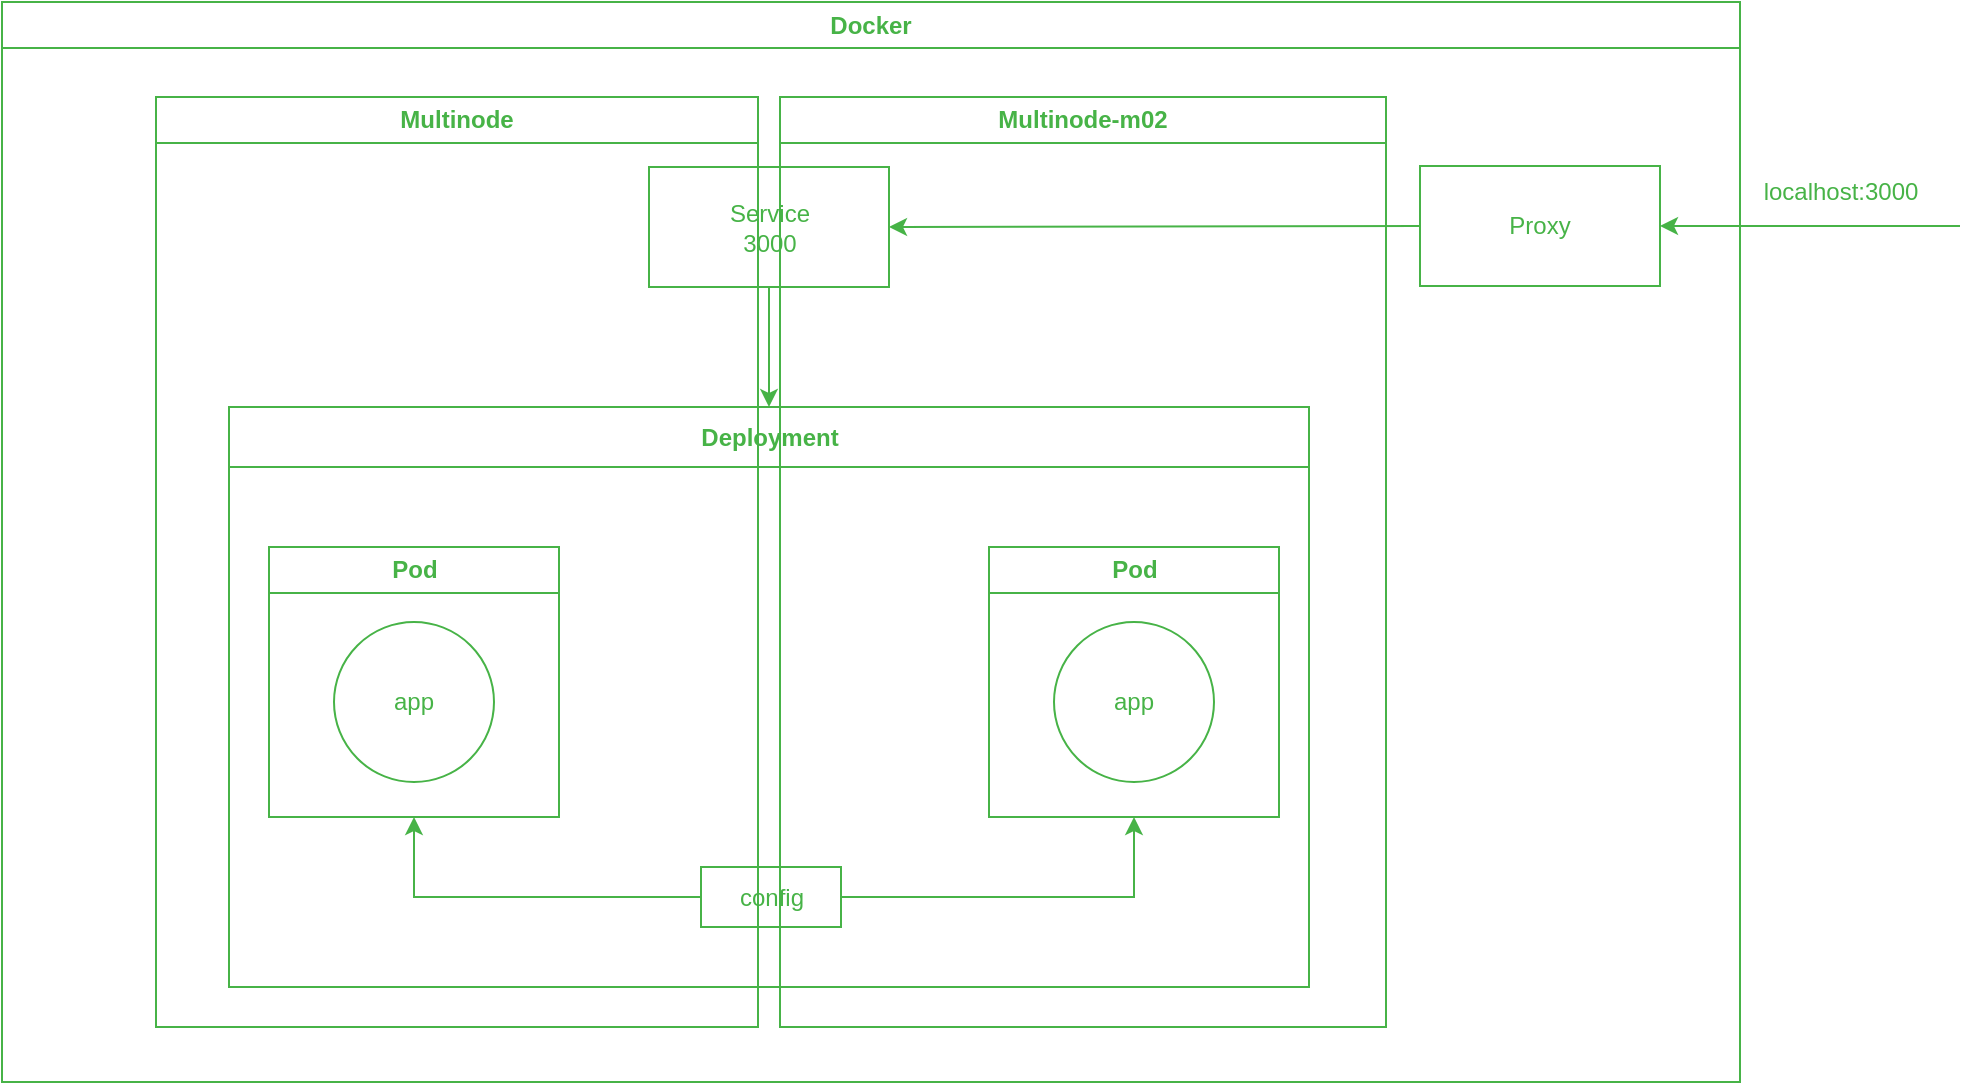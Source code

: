 <mxfile version="22.1.3" type="device">
  <diagram name="Page-1" id="F3PHxVKM1yOQ9DfEnaqc">
    <mxGraphModel dx="1518" dy="383" grid="1" gridSize="10" guides="1" tooltips="1" connect="1" arrows="1" fold="1" page="1" pageScale="1" pageWidth="827" pageHeight="1169" background="none" math="0" shadow="0">
      <root>
        <mxCell id="0" />
        <mxCell id="1" parent="0" />
        <mxCell id="1IW16SQAIGbm7M17Fada-5" value="&lt;font color=&quot;#47b347&quot;&gt;Docker&lt;/font&gt;" style="swimlane;whiteSpace=wrap;html=1;fontColor=#66FF66;strokeColor=#47B347;labelBackgroundColor=none;fillColor=none;" parent="1" vertex="1">
          <mxGeometry x="-99" y="160" width="869" height="540" as="geometry" />
        </mxCell>
        <mxCell id="nWGFYipzO0famYZCPNDL-2" value="" style="endArrow=classic;html=1;rounded=0;entryX=1;entryY=0.5;entryDx=0;entryDy=0;fontColor=#66FF66;strokeColor=#47B347;labelBackgroundColor=none;" parent="1IW16SQAIGbm7M17Fada-5" edge="1" target="A31Ir-WQfzddoe73nAoO-6">
          <mxGeometry width="50" height="50" relative="1" as="geometry">
            <mxPoint x="979" y="112" as="sourcePoint" />
            <mxPoint x="989" y="217.75" as="targetPoint" />
          </mxGeometry>
        </mxCell>
        <mxCell id="A31Ir-WQfzddoe73nAoO-4" value="Service&lt;br&gt;3000" style="rounded=0;whiteSpace=wrap;html=1;fillColor=none;strokeColor=#47B347;fontColor=#47B347;" vertex="1" parent="1IW16SQAIGbm7M17Fada-5">
          <mxGeometry x="323.5" y="82.5" width="120" height="60" as="geometry" />
        </mxCell>
        <mxCell id="1IW16SQAIGbm7M17Fada-4" value="&lt;font color=&quot;#47b347&quot;&gt;Multinode&lt;br&gt;&lt;/font&gt;" style="swimlane;whiteSpace=wrap;html=1;fontColor=#66FF66;strokeColor=#47B347;labelBackgroundColor=none;fillColor=none;" parent="1IW16SQAIGbm7M17Fada-5" vertex="1">
          <mxGeometry x="77" y="47.5" width="301" height="465" as="geometry" />
        </mxCell>
        <mxCell id="A31Ir-WQfzddoe73nAoO-1" value="&lt;font color=&quot;#47b347&quot;&gt;Multinode-m02&lt;br&gt;&lt;/font&gt;" style="swimlane;whiteSpace=wrap;html=1;fontColor=#66FF66;strokeColor=#47B347;labelBackgroundColor=none;fillColor=none;" vertex="1" parent="1IW16SQAIGbm7M17Fada-5">
          <mxGeometry x="389" y="47.5" width="303" height="465" as="geometry" />
        </mxCell>
        <mxCell id="fz3nPnazKkWcJA0CuhD2-11" value="&lt;font color=&quot;#47b347&quot;&gt;Deployment&lt;br&gt;&lt;/font&gt;" style="swimlane;whiteSpace=wrap;html=1;fontColor=#66FF66;strokeColor=#47B347;labelBackgroundColor=none;fillColor=none;startSize=30;" parent="1IW16SQAIGbm7M17Fada-5" vertex="1">
          <mxGeometry x="113.5" y="202.5" width="540" height="290" as="geometry" />
        </mxCell>
        <mxCell id="1IW16SQAIGbm7M17Fada-6" value="&lt;font color=&quot;#47b347&quot;&gt;Pod&lt;/font&gt;" style="swimlane;whiteSpace=wrap;html=1;fontColor=#66FF66;strokeColor=#47B347;labelBackgroundColor=none;fillColor=none;" parent="fz3nPnazKkWcJA0CuhD2-11" vertex="1">
          <mxGeometry x="20" y="70" width="145" height="135" as="geometry">
            <mxRectangle x="20" y="50" width="60" height="30" as="alternateBounds" />
          </mxGeometry>
        </mxCell>
        <mxCell id="1IW16SQAIGbm7M17Fada-7" value="&lt;font color=&quot;#47b347&quot;&gt;app&lt;/font&gt;" style="ellipse;whiteSpace=wrap;html=1;aspect=fixed;fontColor=#66FF66;strokeColor=#47B347;labelBackgroundColor=none;fillColor=none;" parent="1IW16SQAIGbm7M17Fada-6" vertex="1">
          <mxGeometry x="32.5" y="37.5" width="80" height="80" as="geometry" />
        </mxCell>
        <mxCell id="fz3nPnazKkWcJA0CuhD2-3" value="&lt;font color=&quot;#47b347&quot;&gt;Pod&lt;/font&gt;" style="swimlane;whiteSpace=wrap;html=1;fontColor=#66FF66;strokeColor=#47B347;labelBackgroundColor=none;fillColor=none;" parent="fz3nPnazKkWcJA0CuhD2-11" vertex="1">
          <mxGeometry x="380" y="70" width="145" height="135" as="geometry" />
        </mxCell>
        <mxCell id="fz3nPnazKkWcJA0CuhD2-4" value="&lt;font color=&quot;#47b347&quot;&gt;app&lt;/font&gt;" style="ellipse;whiteSpace=wrap;html=1;aspect=fixed;fontColor=#66FF66;strokeColor=#47B347;labelBackgroundColor=none;fillColor=none;" parent="fz3nPnazKkWcJA0CuhD2-3" vertex="1">
          <mxGeometry x="32.5" y="37.5" width="80" height="80" as="geometry" />
        </mxCell>
        <mxCell id="RgUsFBboZ1PsnpottQdm-7" style="edgeStyle=orthogonalEdgeStyle;rounded=0;orthogonalLoop=1;jettySize=auto;html=1;entryX=0.5;entryY=1;entryDx=0;entryDy=0;exitX=1;exitY=0.5;exitDx=0;exitDy=0;strokeColor=#47B347;" parent="fz3nPnazKkWcJA0CuhD2-11" source="RgUsFBboZ1PsnpottQdm-5" target="fz3nPnazKkWcJA0CuhD2-3" edge="1">
          <mxGeometry relative="1" as="geometry" />
        </mxCell>
        <mxCell id="RgUsFBboZ1PsnpottQdm-5" value="config" style="rounded=0;whiteSpace=wrap;html=1;strokeColor=#47B347;fontColor=#47B347;fillColor=none;" parent="fz3nPnazKkWcJA0CuhD2-11" vertex="1">
          <mxGeometry x="236" y="230" width="70" height="30" as="geometry" />
        </mxCell>
        <mxCell id="RgUsFBboZ1PsnpottQdm-8" style="edgeStyle=orthogonalEdgeStyle;rounded=0;orthogonalLoop=1;jettySize=auto;html=1;entryX=0.5;entryY=1;entryDx=0;entryDy=0;exitX=0;exitY=0.5;exitDx=0;exitDy=0;strokeColor=#47B347;" parent="fz3nPnazKkWcJA0CuhD2-11" source="RgUsFBboZ1PsnpottQdm-5" target="1IW16SQAIGbm7M17Fada-6" edge="1">
          <mxGeometry relative="1" as="geometry">
            <mxPoint x="280" y="235" as="sourcePoint" />
            <mxPoint x="343" y="195" as="targetPoint" />
          </mxGeometry>
        </mxCell>
        <mxCell id="A31Ir-WQfzddoe73nAoO-5" style="edgeStyle=orthogonalEdgeStyle;rounded=0;orthogonalLoop=1;jettySize=auto;html=1;entryX=0.5;entryY=0;entryDx=0;entryDy=0;fontColor=#47B347;strokeColor=#47B347;" edge="1" parent="1IW16SQAIGbm7M17Fada-5" source="A31Ir-WQfzddoe73nAoO-4" target="fz3nPnazKkWcJA0CuhD2-11">
          <mxGeometry relative="1" as="geometry" />
        </mxCell>
        <mxCell id="A31Ir-WQfzddoe73nAoO-6" value="Proxy" style="rounded=0;whiteSpace=wrap;html=1;fillColor=none;strokeColor=#47B347;fontColor=#47B347;" vertex="1" parent="1IW16SQAIGbm7M17Fada-5">
          <mxGeometry x="709" y="82" width="120" height="60" as="geometry" />
        </mxCell>
        <mxCell id="A31Ir-WQfzddoe73nAoO-7" value="" style="endArrow=classic;html=1;rounded=0;entryX=1;entryY=0.5;entryDx=0;entryDy=0;fontColor=#66FF66;strokeColor=#47B347;labelBackgroundColor=none;exitX=0;exitY=0.5;exitDx=0;exitDy=0;" edge="1" parent="1IW16SQAIGbm7M17Fada-5" source="A31Ir-WQfzddoe73nAoO-6" target="A31Ir-WQfzddoe73nAoO-4">
          <mxGeometry width="50" height="50" relative="1" as="geometry">
            <mxPoint x="1149" y="80.25" as="sourcePoint" />
            <mxPoint x="919" y="80" as="targetPoint" />
          </mxGeometry>
        </mxCell>
        <mxCell id="nWGFYipzO0famYZCPNDL-3" value="localhost:3000" style="text;html=1;align=center;verticalAlign=middle;resizable=0;points=[];autosize=1;strokeColor=none;fillColor=none;fontColor=#47B347;" parent="1" vertex="1">
          <mxGeometry x="770" y="240" width="100" height="30" as="geometry" />
        </mxCell>
      </root>
    </mxGraphModel>
  </diagram>
</mxfile>
